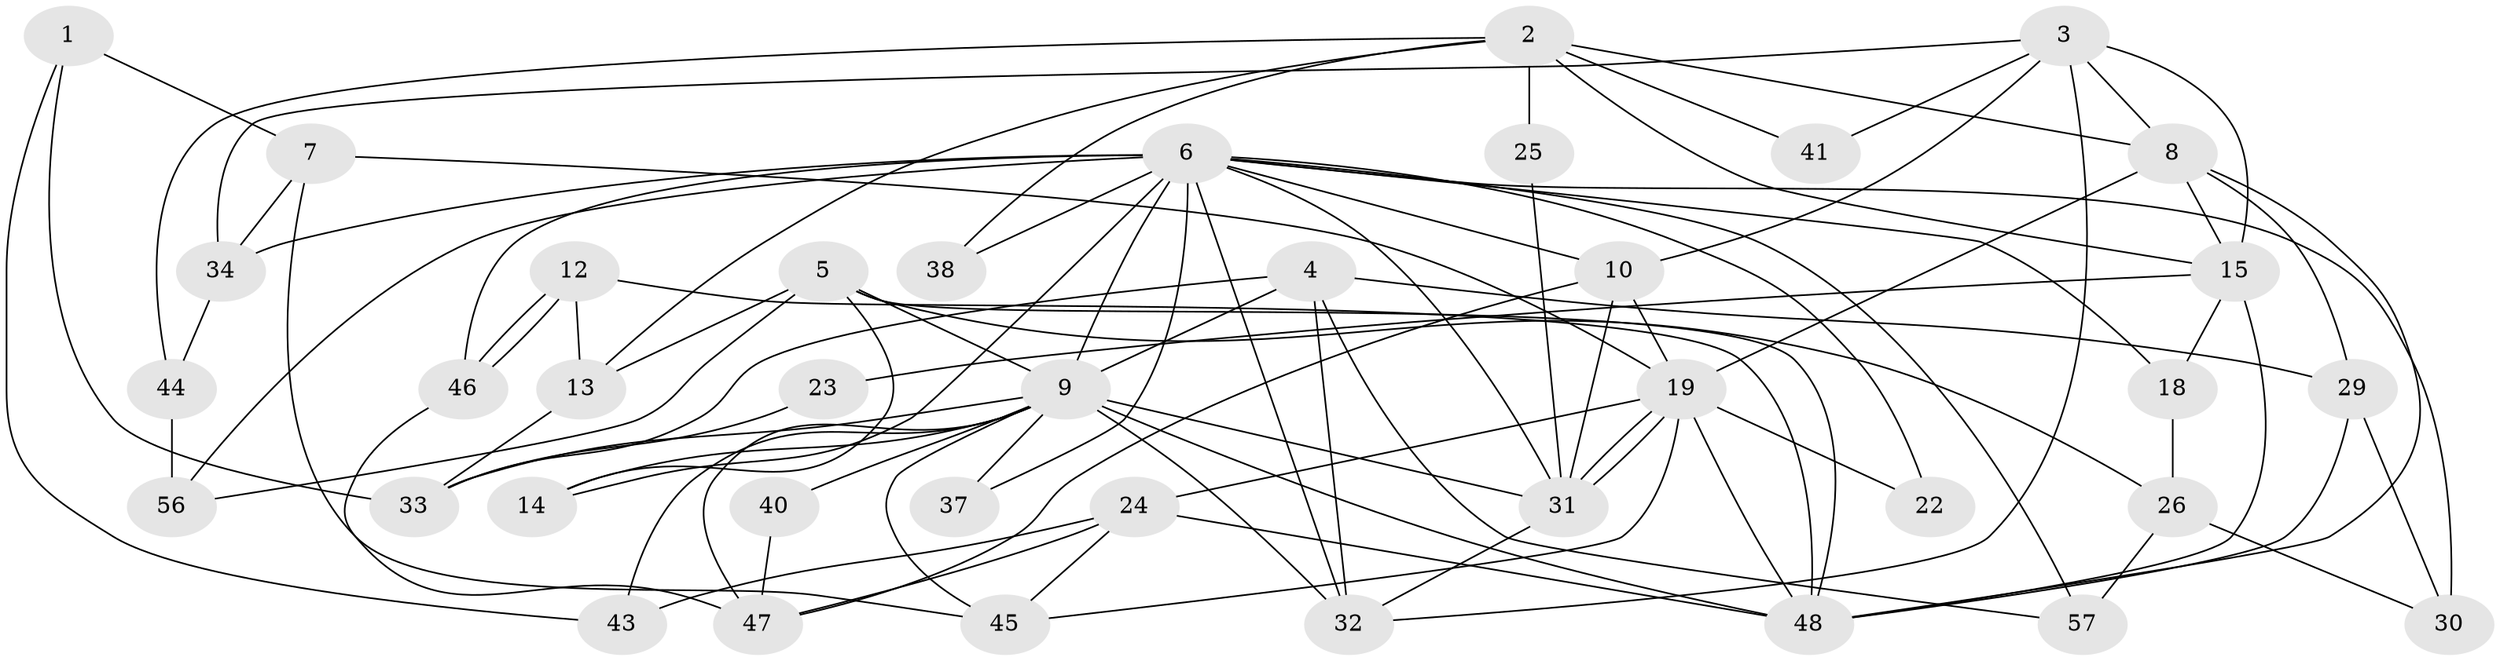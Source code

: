 // Generated by graph-tools (version 1.1) at 2025/24/03/03/25 07:24:03]
// undirected, 39 vertices, 91 edges
graph export_dot {
graph [start="1"]
  node [color=gray90,style=filled];
  1 [super="+16"];
  2 [super="+20"];
  3 [super="+54"];
  4 [super="+11"];
  5 [super="+28"];
  6 [super="+17"];
  7 [super="+52"];
  8;
  9 [super="+51"];
  10 [super="+39"];
  12 [super="+42"];
  13;
  14;
  15 [super="+21"];
  18;
  19 [super="+27"];
  22;
  23;
  24 [super="+36"];
  25;
  26;
  29 [super="+35"];
  30;
  31 [super="+55"];
  32;
  33 [super="+50"];
  34 [super="+58"];
  37;
  38;
  40;
  41;
  43;
  44;
  45;
  46;
  47 [super="+49"];
  48 [super="+53"];
  56;
  57;
  1 -- 43;
  1 -- 33;
  1 -- 7;
  2 -- 15;
  2 -- 8;
  2 -- 25;
  2 -- 38;
  2 -- 41;
  2 -- 44;
  2 -- 13;
  3 -- 32;
  3 -- 8;
  3 -- 41;
  3 -- 10;
  3 -- 15;
  3 -- 34;
  4 -- 9 [weight=2];
  4 -- 57;
  4 -- 32;
  4 -- 33;
  4 -- 29;
  5 -- 26 [weight=2];
  5 -- 56;
  5 -- 9;
  5 -- 13;
  5 -- 14;
  5 -- 48;
  6 -- 56;
  6 -- 14;
  6 -- 18;
  6 -- 22;
  6 -- 31;
  6 -- 32;
  6 -- 34;
  6 -- 37;
  6 -- 38;
  6 -- 9;
  6 -- 46;
  6 -- 57;
  6 -- 30;
  6 -- 10;
  7 -- 45;
  7 -- 34 [weight=2];
  7 -- 19;
  8 -- 19;
  8 -- 29;
  8 -- 48;
  8 -- 15;
  9 -- 37;
  9 -- 40;
  9 -- 43;
  9 -- 45;
  9 -- 47 [weight=2];
  9 -- 33 [weight=2];
  9 -- 32;
  9 -- 14;
  9 -- 31;
  9 -- 48;
  10 -- 19;
  10 -- 31;
  10 -- 47;
  12 -- 46;
  12 -- 46;
  12 -- 13;
  12 -- 48;
  13 -- 33;
  15 -- 48;
  15 -- 18;
  15 -- 23;
  18 -- 26;
  19 -- 31;
  19 -- 31;
  19 -- 24;
  19 -- 22;
  19 -- 48;
  19 -- 45;
  23 -- 33;
  24 -- 48;
  24 -- 45;
  24 -- 43;
  24 -- 47;
  25 -- 31;
  26 -- 30;
  26 -- 57;
  29 -- 48;
  29 -- 30;
  31 -- 32;
  34 -- 44;
  40 -- 47;
  44 -- 56;
  46 -- 47;
}
